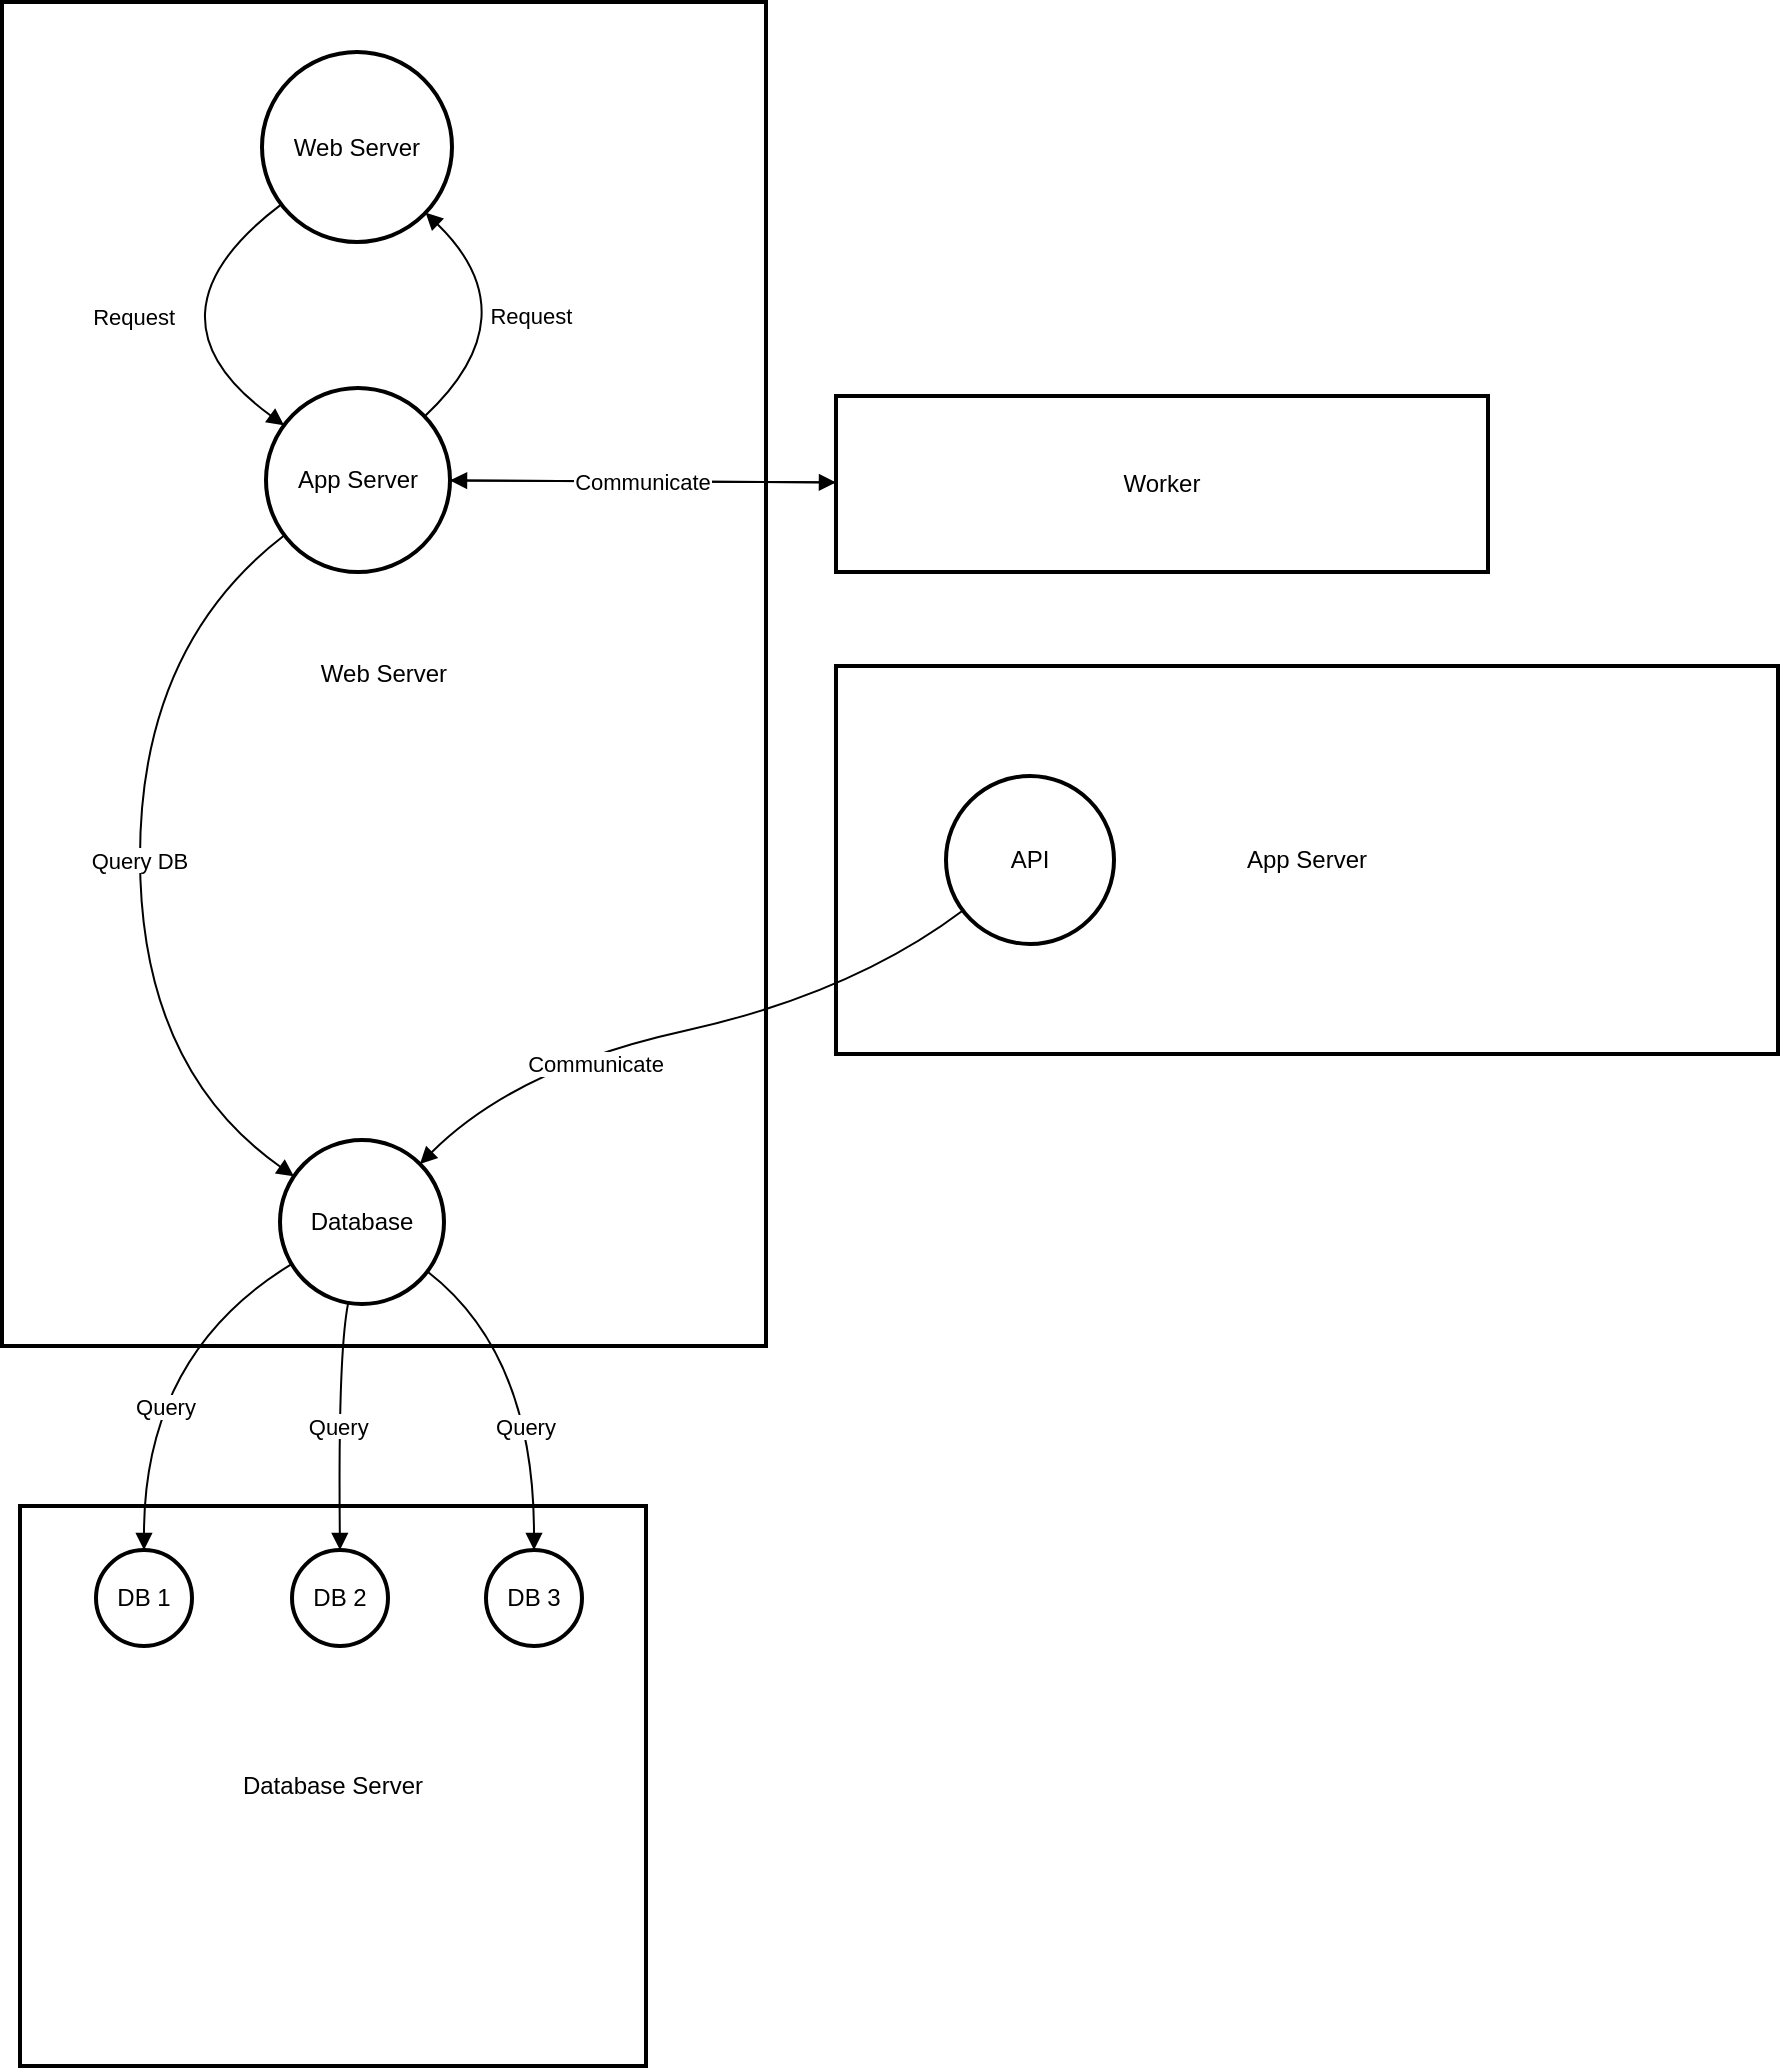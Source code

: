 <mxfile version="25.0.1">
  <diagram name="Page-1" id="4Y_P6vZuUkGtKaATaK-g">
    <mxGraphModel dx="1004" dy="627" grid="1" gridSize="10" guides="1" tooltips="1" connect="1" arrows="1" fold="1" page="1" pageScale="1" pageWidth="850" pageHeight="1100" math="0" shadow="0">
      <root>
        <mxCell id="0" />
        <mxCell id="1" parent="0" />
        <mxCell id="2" value="Database Server" style="whiteSpace=wrap;strokeWidth=2;" parent="1" vertex="1">
          <mxGeometry x="17" y="760" width="313" height="280" as="geometry" />
        </mxCell>
        <mxCell id="3" value="Worker" style="whiteSpace=wrap;strokeWidth=2;" parent="1" vertex="1">
          <mxGeometry x="425" y="205" width="326" height="88" as="geometry" />
        </mxCell>
        <mxCell id="4" value="App Server" style="whiteSpace=wrap;strokeWidth=2;" parent="1" vertex="1">
          <mxGeometry x="425" y="340" width="471" height="194" as="geometry" />
        </mxCell>
        <mxCell id="5" value="Web Server" style="whiteSpace=wrap;strokeWidth=2;" parent="1" vertex="1">
          <mxGeometry x="8" y="8" width="382" height="672" as="geometry" />
        </mxCell>
        <mxCell id="6" value="Web Server" style="ellipse;aspect=fixed;strokeWidth=2;whiteSpace=wrap;" parent="1" vertex="1">
          <mxGeometry x="138" y="33" width="95" height="95" as="geometry" />
        </mxCell>
        <mxCell id="7" value="App Server" style="ellipse;aspect=fixed;strokeWidth=2;whiteSpace=wrap;" parent="1" vertex="1">
          <mxGeometry x="140" y="201" width="92" height="92" as="geometry" />
        </mxCell>
        <mxCell id="8" value="Database" style="ellipse;aspect=fixed;strokeWidth=2;whiteSpace=wrap;" parent="1" vertex="1">
          <mxGeometry x="147" y="577" width="82" height="82" as="geometry" />
        </mxCell>
        <mxCell id="9" value="API" style="ellipse;aspect=fixed;strokeWidth=2;whiteSpace=wrap;" parent="1" vertex="1">
          <mxGeometry x="480" y="395" width="84" height="84" as="geometry" />
        </mxCell>
        <mxCell id="10" value="DB 1" style="ellipse;aspect=fixed;strokeWidth=2;whiteSpace=wrap;" parent="1" vertex="1">
          <mxGeometry x="55" y="782" width="48" height="48" as="geometry" />
        </mxCell>
        <mxCell id="11" value="DB 2" style="ellipse;aspect=fixed;strokeWidth=2;whiteSpace=wrap;" parent="1" vertex="1">
          <mxGeometry x="153" y="782" width="48" height="48" as="geometry" />
        </mxCell>
        <mxCell id="12" value="DB 3" style="ellipse;aspect=fixed;strokeWidth=2;whiteSpace=wrap;" parent="1" vertex="1">
          <mxGeometry x="250" y="782" width="48" height="48" as="geometry" />
        </mxCell>
        <mxCell id="13" value="Request" style="curved=1;startArrow=none;endArrow=block;exitX=0;exitY=0.88;entryX=0;entryY=0.13;" parent="1" source="6" target="7" edge="1">
          <mxGeometry relative="1" as="geometry">
            <Array as="points">
              <mxPoint x="74" y="165" />
            </Array>
          </mxGeometry>
        </mxCell>
        <mxCell id="14" value="Query DB" style="curved=1;startArrow=none;endArrow=block;exitX=0;exitY=0.88;entryX=0;entryY=0.16;" parent="1" source="7" target="8" edge="1">
          <mxGeometry relative="1" as="geometry">
            <Array as="points">
              <mxPoint x="77" y="330" />
              <mxPoint x="77" y="541" />
            </Array>
          </mxGeometry>
        </mxCell>
        <mxCell id="15" value="Request" style="curved=1;startArrow=none;endArrow=block;exitX=0.99;exitY=0.03;entryX=1;entryY=0.98;" parent="1" source="7" target="6" edge="1">
          <mxGeometry relative="1" as="geometry">
            <Array as="points">
              <mxPoint x="273" y="165" />
            </Array>
          </mxGeometry>
        </mxCell>
        <mxCell id="16" value="Query" style="curved=1;startArrow=none;endArrow=block;exitX=0;exitY=0.8;entryX=0.49;entryY=0.01;" parent="1" source="8" target="10" edge="1">
          <mxGeometry x="0.219" y="11" relative="1" as="geometry">
            <Array as="points">
              <mxPoint x="79" y="684" />
            </Array>
            <mxPoint as="offset" />
          </mxGeometry>
        </mxCell>
        <mxCell id="17" value="Query" style="curved=1;startArrow=none;endArrow=block;exitX=0.41;exitY=1;entryX=0.49;entryY=0.01;" parent="1" source="8" target="11" edge="1">
          <mxGeometry relative="1" as="geometry">
            <Array as="points">
              <mxPoint x="176" y="684" />
            </Array>
          </mxGeometry>
        </mxCell>
        <mxCell id="18" value="Query" style="curved=1;startArrow=none;endArrow=block;exitX=1;exitY=0.88;entryX=0.5;entryY=0.01;" parent="1" source="8" target="12" edge="1">
          <mxGeometry x="0.25" y="-4" relative="1" as="geometry">
            <Array as="points">
              <mxPoint x="274" y="684" />
            </Array>
            <mxPoint as="offset" />
          </mxGeometry>
        </mxCell>
        <mxCell id="19" value="Communicate" style="curved=1;startArrow=none;endArrow=block;entryX=1;entryY=0;" parent="1" source="9" target="8" edge="1">
          <mxGeometry x="0.313" y="7" relative="1" as="geometry">
            <Array as="points">
              <mxPoint x="433" y="504" />
              <mxPoint x="265" y="541" />
            </Array>
            <mxPoint x="1" y="-1" as="offset" />
          </mxGeometry>
        </mxCell>
        <mxCell id="20" value="Process Data" style="curved=1;startArrow=none;endArrow=block;" parent="1" source="7" target="3" edge="1">
          <mxGeometry relative="1" as="geometry">
            <Array as="points" />
          </mxGeometry>
        </mxCell>
        <mxCell id="23" value="Communicate" style="curved=1;startArrow=none;endArrow=block;" parent="1" source="3" target="7" edge="1">
          <mxGeometry relative="1" as="geometry">
            <Array as="points" />
          </mxGeometry>
        </mxCell>
      </root>
    </mxGraphModel>
  </diagram>
</mxfile>
